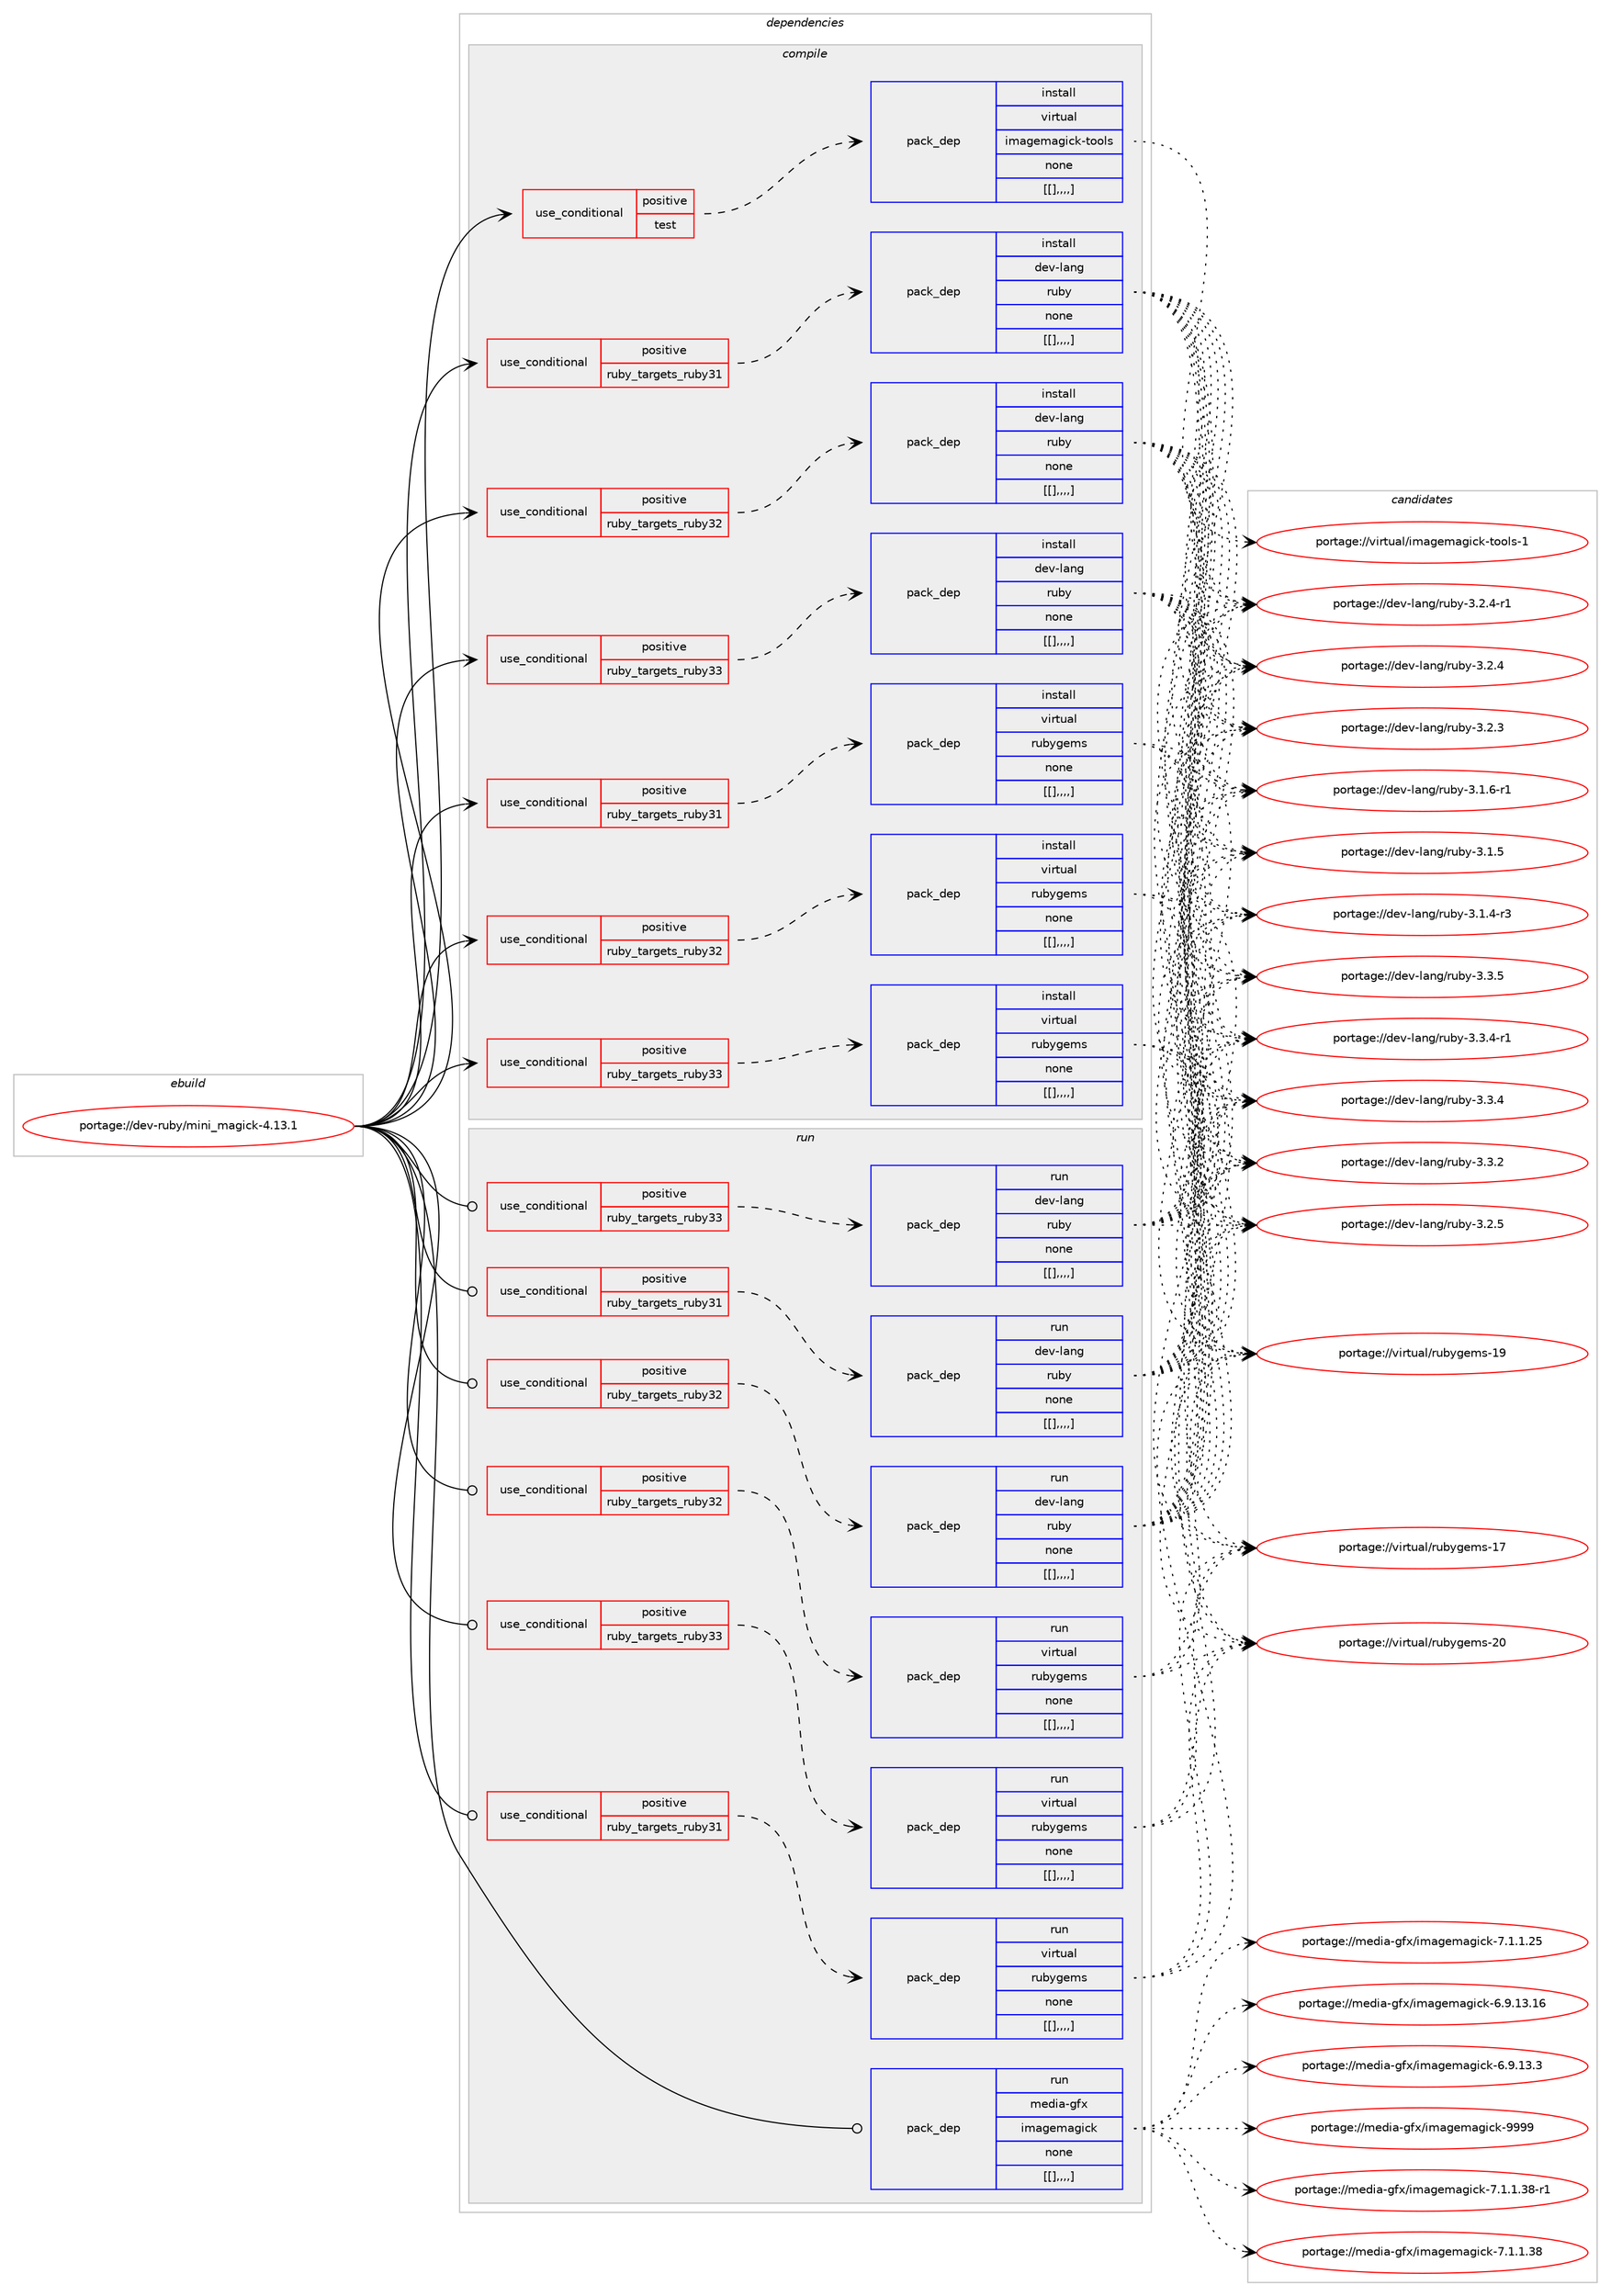 digraph prolog {

# *************
# Graph options
# *************

newrank=true;
concentrate=true;
compound=true;
graph [rankdir=LR,fontname=Helvetica,fontsize=10,ranksep=1.5];#, ranksep=2.5, nodesep=0.2];
edge  [arrowhead=vee];
node  [fontname=Helvetica,fontsize=10];

# **********
# The ebuild
# **********

subgraph cluster_leftcol {
color=gray;
label=<<i>ebuild</i>>;
id [label="portage://dev-ruby/mini_magick-4.13.1", color=red, width=4, href="../dev-ruby/mini_magick-4.13.1.svg"];
}

# ****************
# The dependencies
# ****************

subgraph cluster_midcol {
color=gray;
label=<<i>dependencies</i>>;
subgraph cluster_compile {
fillcolor="#eeeeee";
style=filled;
label=<<i>compile</i>>;
subgraph cond52012 {
dependency193031 [label=<<TABLE BORDER="0" CELLBORDER="1" CELLSPACING="0" CELLPADDING="4"><TR><TD ROWSPAN="3" CELLPADDING="10">use_conditional</TD></TR><TR><TD>positive</TD></TR><TR><TD>ruby_targets_ruby31</TD></TR></TABLE>>, shape=none, color=red];
subgraph pack139688 {
dependency193032 [label=<<TABLE BORDER="0" CELLBORDER="1" CELLSPACING="0" CELLPADDING="4" WIDTH="220"><TR><TD ROWSPAN="6" CELLPADDING="30">pack_dep</TD></TR><TR><TD WIDTH="110">install</TD></TR><TR><TD>dev-lang</TD></TR><TR><TD>ruby</TD></TR><TR><TD>none</TD></TR><TR><TD>[[],,,,]</TD></TR></TABLE>>, shape=none, color=blue];
}
dependency193031:e -> dependency193032:w [weight=20,style="dashed",arrowhead="vee"];
}
id:e -> dependency193031:w [weight=20,style="solid",arrowhead="vee"];
subgraph cond52013 {
dependency193033 [label=<<TABLE BORDER="0" CELLBORDER="1" CELLSPACING="0" CELLPADDING="4"><TR><TD ROWSPAN="3" CELLPADDING="10">use_conditional</TD></TR><TR><TD>positive</TD></TR><TR><TD>ruby_targets_ruby31</TD></TR></TABLE>>, shape=none, color=red];
subgraph pack139689 {
dependency193034 [label=<<TABLE BORDER="0" CELLBORDER="1" CELLSPACING="0" CELLPADDING="4" WIDTH="220"><TR><TD ROWSPAN="6" CELLPADDING="30">pack_dep</TD></TR><TR><TD WIDTH="110">install</TD></TR><TR><TD>virtual</TD></TR><TR><TD>rubygems</TD></TR><TR><TD>none</TD></TR><TR><TD>[[],,,,]</TD></TR></TABLE>>, shape=none, color=blue];
}
dependency193033:e -> dependency193034:w [weight=20,style="dashed",arrowhead="vee"];
}
id:e -> dependency193033:w [weight=20,style="solid",arrowhead="vee"];
subgraph cond52014 {
dependency193035 [label=<<TABLE BORDER="0" CELLBORDER="1" CELLSPACING="0" CELLPADDING="4"><TR><TD ROWSPAN="3" CELLPADDING="10">use_conditional</TD></TR><TR><TD>positive</TD></TR><TR><TD>ruby_targets_ruby32</TD></TR></TABLE>>, shape=none, color=red];
subgraph pack139690 {
dependency193036 [label=<<TABLE BORDER="0" CELLBORDER="1" CELLSPACING="0" CELLPADDING="4" WIDTH="220"><TR><TD ROWSPAN="6" CELLPADDING="30">pack_dep</TD></TR><TR><TD WIDTH="110">install</TD></TR><TR><TD>dev-lang</TD></TR><TR><TD>ruby</TD></TR><TR><TD>none</TD></TR><TR><TD>[[],,,,]</TD></TR></TABLE>>, shape=none, color=blue];
}
dependency193035:e -> dependency193036:w [weight=20,style="dashed",arrowhead="vee"];
}
id:e -> dependency193035:w [weight=20,style="solid",arrowhead="vee"];
subgraph cond52015 {
dependency193037 [label=<<TABLE BORDER="0" CELLBORDER="1" CELLSPACING="0" CELLPADDING="4"><TR><TD ROWSPAN="3" CELLPADDING="10">use_conditional</TD></TR><TR><TD>positive</TD></TR><TR><TD>ruby_targets_ruby32</TD></TR></TABLE>>, shape=none, color=red];
subgraph pack139691 {
dependency193038 [label=<<TABLE BORDER="0" CELLBORDER="1" CELLSPACING="0" CELLPADDING="4" WIDTH="220"><TR><TD ROWSPAN="6" CELLPADDING="30">pack_dep</TD></TR><TR><TD WIDTH="110">install</TD></TR><TR><TD>virtual</TD></TR><TR><TD>rubygems</TD></TR><TR><TD>none</TD></TR><TR><TD>[[],,,,]</TD></TR></TABLE>>, shape=none, color=blue];
}
dependency193037:e -> dependency193038:w [weight=20,style="dashed",arrowhead="vee"];
}
id:e -> dependency193037:w [weight=20,style="solid",arrowhead="vee"];
subgraph cond52016 {
dependency193039 [label=<<TABLE BORDER="0" CELLBORDER="1" CELLSPACING="0" CELLPADDING="4"><TR><TD ROWSPAN="3" CELLPADDING="10">use_conditional</TD></TR><TR><TD>positive</TD></TR><TR><TD>ruby_targets_ruby33</TD></TR></TABLE>>, shape=none, color=red];
subgraph pack139692 {
dependency193040 [label=<<TABLE BORDER="0" CELLBORDER="1" CELLSPACING="0" CELLPADDING="4" WIDTH="220"><TR><TD ROWSPAN="6" CELLPADDING="30">pack_dep</TD></TR><TR><TD WIDTH="110">install</TD></TR><TR><TD>dev-lang</TD></TR><TR><TD>ruby</TD></TR><TR><TD>none</TD></TR><TR><TD>[[],,,,]</TD></TR></TABLE>>, shape=none, color=blue];
}
dependency193039:e -> dependency193040:w [weight=20,style="dashed",arrowhead="vee"];
}
id:e -> dependency193039:w [weight=20,style="solid",arrowhead="vee"];
subgraph cond52017 {
dependency193041 [label=<<TABLE BORDER="0" CELLBORDER="1" CELLSPACING="0" CELLPADDING="4"><TR><TD ROWSPAN="3" CELLPADDING="10">use_conditional</TD></TR><TR><TD>positive</TD></TR><TR><TD>ruby_targets_ruby33</TD></TR></TABLE>>, shape=none, color=red];
subgraph pack139693 {
dependency193042 [label=<<TABLE BORDER="0" CELLBORDER="1" CELLSPACING="0" CELLPADDING="4" WIDTH="220"><TR><TD ROWSPAN="6" CELLPADDING="30">pack_dep</TD></TR><TR><TD WIDTH="110">install</TD></TR><TR><TD>virtual</TD></TR><TR><TD>rubygems</TD></TR><TR><TD>none</TD></TR><TR><TD>[[],,,,]</TD></TR></TABLE>>, shape=none, color=blue];
}
dependency193041:e -> dependency193042:w [weight=20,style="dashed",arrowhead="vee"];
}
id:e -> dependency193041:w [weight=20,style="solid",arrowhead="vee"];
subgraph cond52018 {
dependency193043 [label=<<TABLE BORDER="0" CELLBORDER="1" CELLSPACING="0" CELLPADDING="4"><TR><TD ROWSPAN="3" CELLPADDING="10">use_conditional</TD></TR><TR><TD>positive</TD></TR><TR><TD>test</TD></TR></TABLE>>, shape=none, color=red];
subgraph pack139694 {
dependency193044 [label=<<TABLE BORDER="0" CELLBORDER="1" CELLSPACING="0" CELLPADDING="4" WIDTH="220"><TR><TD ROWSPAN="6" CELLPADDING="30">pack_dep</TD></TR><TR><TD WIDTH="110">install</TD></TR><TR><TD>virtual</TD></TR><TR><TD>imagemagick-tools</TD></TR><TR><TD>none</TD></TR><TR><TD>[[],,,,]</TD></TR></TABLE>>, shape=none, color=blue];
}
dependency193043:e -> dependency193044:w [weight=20,style="dashed",arrowhead="vee"];
}
id:e -> dependency193043:w [weight=20,style="solid",arrowhead="vee"];
}
subgraph cluster_compileandrun {
fillcolor="#eeeeee";
style=filled;
label=<<i>compile and run</i>>;
}
subgraph cluster_run {
fillcolor="#eeeeee";
style=filled;
label=<<i>run</i>>;
subgraph cond52019 {
dependency193045 [label=<<TABLE BORDER="0" CELLBORDER="1" CELLSPACING="0" CELLPADDING="4"><TR><TD ROWSPAN="3" CELLPADDING="10">use_conditional</TD></TR><TR><TD>positive</TD></TR><TR><TD>ruby_targets_ruby31</TD></TR></TABLE>>, shape=none, color=red];
subgraph pack139695 {
dependency193046 [label=<<TABLE BORDER="0" CELLBORDER="1" CELLSPACING="0" CELLPADDING="4" WIDTH="220"><TR><TD ROWSPAN="6" CELLPADDING="30">pack_dep</TD></TR><TR><TD WIDTH="110">run</TD></TR><TR><TD>dev-lang</TD></TR><TR><TD>ruby</TD></TR><TR><TD>none</TD></TR><TR><TD>[[],,,,]</TD></TR></TABLE>>, shape=none, color=blue];
}
dependency193045:e -> dependency193046:w [weight=20,style="dashed",arrowhead="vee"];
}
id:e -> dependency193045:w [weight=20,style="solid",arrowhead="odot"];
subgraph cond52020 {
dependency193047 [label=<<TABLE BORDER="0" CELLBORDER="1" CELLSPACING="0" CELLPADDING="4"><TR><TD ROWSPAN="3" CELLPADDING="10">use_conditional</TD></TR><TR><TD>positive</TD></TR><TR><TD>ruby_targets_ruby31</TD></TR></TABLE>>, shape=none, color=red];
subgraph pack139696 {
dependency193048 [label=<<TABLE BORDER="0" CELLBORDER="1" CELLSPACING="0" CELLPADDING="4" WIDTH="220"><TR><TD ROWSPAN="6" CELLPADDING="30">pack_dep</TD></TR><TR><TD WIDTH="110">run</TD></TR><TR><TD>virtual</TD></TR><TR><TD>rubygems</TD></TR><TR><TD>none</TD></TR><TR><TD>[[],,,,]</TD></TR></TABLE>>, shape=none, color=blue];
}
dependency193047:e -> dependency193048:w [weight=20,style="dashed",arrowhead="vee"];
}
id:e -> dependency193047:w [weight=20,style="solid",arrowhead="odot"];
subgraph cond52021 {
dependency193049 [label=<<TABLE BORDER="0" CELLBORDER="1" CELLSPACING="0" CELLPADDING="4"><TR><TD ROWSPAN="3" CELLPADDING="10">use_conditional</TD></TR><TR><TD>positive</TD></TR><TR><TD>ruby_targets_ruby32</TD></TR></TABLE>>, shape=none, color=red];
subgraph pack139697 {
dependency193050 [label=<<TABLE BORDER="0" CELLBORDER="1" CELLSPACING="0" CELLPADDING="4" WIDTH="220"><TR><TD ROWSPAN="6" CELLPADDING="30">pack_dep</TD></TR><TR><TD WIDTH="110">run</TD></TR><TR><TD>dev-lang</TD></TR><TR><TD>ruby</TD></TR><TR><TD>none</TD></TR><TR><TD>[[],,,,]</TD></TR></TABLE>>, shape=none, color=blue];
}
dependency193049:e -> dependency193050:w [weight=20,style="dashed",arrowhead="vee"];
}
id:e -> dependency193049:w [weight=20,style="solid",arrowhead="odot"];
subgraph cond52022 {
dependency193051 [label=<<TABLE BORDER="0" CELLBORDER="1" CELLSPACING="0" CELLPADDING="4"><TR><TD ROWSPAN="3" CELLPADDING="10">use_conditional</TD></TR><TR><TD>positive</TD></TR><TR><TD>ruby_targets_ruby32</TD></TR></TABLE>>, shape=none, color=red];
subgraph pack139698 {
dependency193052 [label=<<TABLE BORDER="0" CELLBORDER="1" CELLSPACING="0" CELLPADDING="4" WIDTH="220"><TR><TD ROWSPAN="6" CELLPADDING="30">pack_dep</TD></TR><TR><TD WIDTH="110">run</TD></TR><TR><TD>virtual</TD></TR><TR><TD>rubygems</TD></TR><TR><TD>none</TD></TR><TR><TD>[[],,,,]</TD></TR></TABLE>>, shape=none, color=blue];
}
dependency193051:e -> dependency193052:w [weight=20,style="dashed",arrowhead="vee"];
}
id:e -> dependency193051:w [weight=20,style="solid",arrowhead="odot"];
subgraph cond52023 {
dependency193053 [label=<<TABLE BORDER="0" CELLBORDER="1" CELLSPACING="0" CELLPADDING="4"><TR><TD ROWSPAN="3" CELLPADDING="10">use_conditional</TD></TR><TR><TD>positive</TD></TR><TR><TD>ruby_targets_ruby33</TD></TR></TABLE>>, shape=none, color=red];
subgraph pack139699 {
dependency193054 [label=<<TABLE BORDER="0" CELLBORDER="1" CELLSPACING="0" CELLPADDING="4" WIDTH="220"><TR><TD ROWSPAN="6" CELLPADDING="30">pack_dep</TD></TR><TR><TD WIDTH="110">run</TD></TR><TR><TD>dev-lang</TD></TR><TR><TD>ruby</TD></TR><TR><TD>none</TD></TR><TR><TD>[[],,,,]</TD></TR></TABLE>>, shape=none, color=blue];
}
dependency193053:e -> dependency193054:w [weight=20,style="dashed",arrowhead="vee"];
}
id:e -> dependency193053:w [weight=20,style="solid",arrowhead="odot"];
subgraph cond52024 {
dependency193055 [label=<<TABLE BORDER="0" CELLBORDER="1" CELLSPACING="0" CELLPADDING="4"><TR><TD ROWSPAN="3" CELLPADDING="10">use_conditional</TD></TR><TR><TD>positive</TD></TR><TR><TD>ruby_targets_ruby33</TD></TR></TABLE>>, shape=none, color=red];
subgraph pack139700 {
dependency193056 [label=<<TABLE BORDER="0" CELLBORDER="1" CELLSPACING="0" CELLPADDING="4" WIDTH="220"><TR><TD ROWSPAN="6" CELLPADDING="30">pack_dep</TD></TR><TR><TD WIDTH="110">run</TD></TR><TR><TD>virtual</TD></TR><TR><TD>rubygems</TD></TR><TR><TD>none</TD></TR><TR><TD>[[],,,,]</TD></TR></TABLE>>, shape=none, color=blue];
}
dependency193055:e -> dependency193056:w [weight=20,style="dashed",arrowhead="vee"];
}
id:e -> dependency193055:w [weight=20,style="solid",arrowhead="odot"];
subgraph pack139701 {
dependency193057 [label=<<TABLE BORDER="0" CELLBORDER="1" CELLSPACING="0" CELLPADDING="4" WIDTH="220"><TR><TD ROWSPAN="6" CELLPADDING="30">pack_dep</TD></TR><TR><TD WIDTH="110">run</TD></TR><TR><TD>media-gfx</TD></TR><TR><TD>imagemagick</TD></TR><TR><TD>none</TD></TR><TR><TD>[[],,,,]</TD></TR></TABLE>>, shape=none, color=blue];
}
id:e -> dependency193057:w [weight=20,style="solid",arrowhead="odot"];
}
}

# **************
# The candidates
# **************

subgraph cluster_choices {
rank=same;
color=gray;
label=<<i>candidates</i>>;

subgraph choice139688 {
color=black;
nodesep=1;
choice10010111845108971101034711411798121455146514653 [label="portage://dev-lang/ruby-3.3.5", color=red, width=4,href="../dev-lang/ruby-3.3.5.svg"];
choice100101118451089711010347114117981214551465146524511449 [label="portage://dev-lang/ruby-3.3.4-r1", color=red, width=4,href="../dev-lang/ruby-3.3.4-r1.svg"];
choice10010111845108971101034711411798121455146514652 [label="portage://dev-lang/ruby-3.3.4", color=red, width=4,href="../dev-lang/ruby-3.3.4.svg"];
choice10010111845108971101034711411798121455146514650 [label="portage://dev-lang/ruby-3.3.2", color=red, width=4,href="../dev-lang/ruby-3.3.2.svg"];
choice10010111845108971101034711411798121455146504653 [label="portage://dev-lang/ruby-3.2.5", color=red, width=4,href="../dev-lang/ruby-3.2.5.svg"];
choice100101118451089711010347114117981214551465046524511449 [label="portage://dev-lang/ruby-3.2.4-r1", color=red, width=4,href="../dev-lang/ruby-3.2.4-r1.svg"];
choice10010111845108971101034711411798121455146504652 [label="portage://dev-lang/ruby-3.2.4", color=red, width=4,href="../dev-lang/ruby-3.2.4.svg"];
choice10010111845108971101034711411798121455146504651 [label="portage://dev-lang/ruby-3.2.3", color=red, width=4,href="../dev-lang/ruby-3.2.3.svg"];
choice100101118451089711010347114117981214551464946544511449 [label="portage://dev-lang/ruby-3.1.6-r1", color=red, width=4,href="../dev-lang/ruby-3.1.6-r1.svg"];
choice10010111845108971101034711411798121455146494653 [label="portage://dev-lang/ruby-3.1.5", color=red, width=4,href="../dev-lang/ruby-3.1.5.svg"];
choice100101118451089711010347114117981214551464946524511451 [label="portage://dev-lang/ruby-3.1.4-r3", color=red, width=4,href="../dev-lang/ruby-3.1.4-r3.svg"];
dependency193032:e -> choice10010111845108971101034711411798121455146514653:w [style=dotted,weight="100"];
dependency193032:e -> choice100101118451089711010347114117981214551465146524511449:w [style=dotted,weight="100"];
dependency193032:e -> choice10010111845108971101034711411798121455146514652:w [style=dotted,weight="100"];
dependency193032:e -> choice10010111845108971101034711411798121455146514650:w [style=dotted,weight="100"];
dependency193032:e -> choice10010111845108971101034711411798121455146504653:w [style=dotted,weight="100"];
dependency193032:e -> choice100101118451089711010347114117981214551465046524511449:w [style=dotted,weight="100"];
dependency193032:e -> choice10010111845108971101034711411798121455146504652:w [style=dotted,weight="100"];
dependency193032:e -> choice10010111845108971101034711411798121455146504651:w [style=dotted,weight="100"];
dependency193032:e -> choice100101118451089711010347114117981214551464946544511449:w [style=dotted,weight="100"];
dependency193032:e -> choice10010111845108971101034711411798121455146494653:w [style=dotted,weight="100"];
dependency193032:e -> choice100101118451089711010347114117981214551464946524511451:w [style=dotted,weight="100"];
}
subgraph choice139689 {
color=black;
nodesep=1;
choice118105114116117971084711411798121103101109115455048 [label="portage://virtual/rubygems-20", color=red, width=4,href="../virtual/rubygems-20.svg"];
choice118105114116117971084711411798121103101109115454957 [label="portage://virtual/rubygems-19", color=red, width=4,href="../virtual/rubygems-19.svg"];
choice118105114116117971084711411798121103101109115454955 [label="portage://virtual/rubygems-17", color=red, width=4,href="../virtual/rubygems-17.svg"];
dependency193034:e -> choice118105114116117971084711411798121103101109115455048:w [style=dotted,weight="100"];
dependency193034:e -> choice118105114116117971084711411798121103101109115454957:w [style=dotted,weight="100"];
dependency193034:e -> choice118105114116117971084711411798121103101109115454955:w [style=dotted,weight="100"];
}
subgraph choice139690 {
color=black;
nodesep=1;
choice10010111845108971101034711411798121455146514653 [label="portage://dev-lang/ruby-3.3.5", color=red, width=4,href="../dev-lang/ruby-3.3.5.svg"];
choice100101118451089711010347114117981214551465146524511449 [label="portage://dev-lang/ruby-3.3.4-r1", color=red, width=4,href="../dev-lang/ruby-3.3.4-r1.svg"];
choice10010111845108971101034711411798121455146514652 [label="portage://dev-lang/ruby-3.3.4", color=red, width=4,href="../dev-lang/ruby-3.3.4.svg"];
choice10010111845108971101034711411798121455146514650 [label="portage://dev-lang/ruby-3.3.2", color=red, width=4,href="../dev-lang/ruby-3.3.2.svg"];
choice10010111845108971101034711411798121455146504653 [label="portage://dev-lang/ruby-3.2.5", color=red, width=4,href="../dev-lang/ruby-3.2.5.svg"];
choice100101118451089711010347114117981214551465046524511449 [label="portage://dev-lang/ruby-3.2.4-r1", color=red, width=4,href="../dev-lang/ruby-3.2.4-r1.svg"];
choice10010111845108971101034711411798121455146504652 [label="portage://dev-lang/ruby-3.2.4", color=red, width=4,href="../dev-lang/ruby-3.2.4.svg"];
choice10010111845108971101034711411798121455146504651 [label="portage://dev-lang/ruby-3.2.3", color=red, width=4,href="../dev-lang/ruby-3.2.3.svg"];
choice100101118451089711010347114117981214551464946544511449 [label="portage://dev-lang/ruby-3.1.6-r1", color=red, width=4,href="../dev-lang/ruby-3.1.6-r1.svg"];
choice10010111845108971101034711411798121455146494653 [label="portage://dev-lang/ruby-3.1.5", color=red, width=4,href="../dev-lang/ruby-3.1.5.svg"];
choice100101118451089711010347114117981214551464946524511451 [label="portage://dev-lang/ruby-3.1.4-r3", color=red, width=4,href="../dev-lang/ruby-3.1.4-r3.svg"];
dependency193036:e -> choice10010111845108971101034711411798121455146514653:w [style=dotted,weight="100"];
dependency193036:e -> choice100101118451089711010347114117981214551465146524511449:w [style=dotted,weight="100"];
dependency193036:e -> choice10010111845108971101034711411798121455146514652:w [style=dotted,weight="100"];
dependency193036:e -> choice10010111845108971101034711411798121455146514650:w [style=dotted,weight="100"];
dependency193036:e -> choice10010111845108971101034711411798121455146504653:w [style=dotted,weight="100"];
dependency193036:e -> choice100101118451089711010347114117981214551465046524511449:w [style=dotted,weight="100"];
dependency193036:e -> choice10010111845108971101034711411798121455146504652:w [style=dotted,weight="100"];
dependency193036:e -> choice10010111845108971101034711411798121455146504651:w [style=dotted,weight="100"];
dependency193036:e -> choice100101118451089711010347114117981214551464946544511449:w [style=dotted,weight="100"];
dependency193036:e -> choice10010111845108971101034711411798121455146494653:w [style=dotted,weight="100"];
dependency193036:e -> choice100101118451089711010347114117981214551464946524511451:w [style=dotted,weight="100"];
}
subgraph choice139691 {
color=black;
nodesep=1;
choice118105114116117971084711411798121103101109115455048 [label="portage://virtual/rubygems-20", color=red, width=4,href="../virtual/rubygems-20.svg"];
choice118105114116117971084711411798121103101109115454957 [label="portage://virtual/rubygems-19", color=red, width=4,href="../virtual/rubygems-19.svg"];
choice118105114116117971084711411798121103101109115454955 [label="portage://virtual/rubygems-17", color=red, width=4,href="../virtual/rubygems-17.svg"];
dependency193038:e -> choice118105114116117971084711411798121103101109115455048:w [style=dotted,weight="100"];
dependency193038:e -> choice118105114116117971084711411798121103101109115454957:w [style=dotted,weight="100"];
dependency193038:e -> choice118105114116117971084711411798121103101109115454955:w [style=dotted,weight="100"];
}
subgraph choice139692 {
color=black;
nodesep=1;
choice10010111845108971101034711411798121455146514653 [label="portage://dev-lang/ruby-3.3.5", color=red, width=4,href="../dev-lang/ruby-3.3.5.svg"];
choice100101118451089711010347114117981214551465146524511449 [label="portage://dev-lang/ruby-3.3.4-r1", color=red, width=4,href="../dev-lang/ruby-3.3.4-r1.svg"];
choice10010111845108971101034711411798121455146514652 [label="portage://dev-lang/ruby-3.3.4", color=red, width=4,href="../dev-lang/ruby-3.3.4.svg"];
choice10010111845108971101034711411798121455146514650 [label="portage://dev-lang/ruby-3.3.2", color=red, width=4,href="../dev-lang/ruby-3.3.2.svg"];
choice10010111845108971101034711411798121455146504653 [label="portage://dev-lang/ruby-3.2.5", color=red, width=4,href="../dev-lang/ruby-3.2.5.svg"];
choice100101118451089711010347114117981214551465046524511449 [label="portage://dev-lang/ruby-3.2.4-r1", color=red, width=4,href="../dev-lang/ruby-3.2.4-r1.svg"];
choice10010111845108971101034711411798121455146504652 [label="portage://dev-lang/ruby-3.2.4", color=red, width=4,href="../dev-lang/ruby-3.2.4.svg"];
choice10010111845108971101034711411798121455146504651 [label="portage://dev-lang/ruby-3.2.3", color=red, width=4,href="../dev-lang/ruby-3.2.3.svg"];
choice100101118451089711010347114117981214551464946544511449 [label="portage://dev-lang/ruby-3.1.6-r1", color=red, width=4,href="../dev-lang/ruby-3.1.6-r1.svg"];
choice10010111845108971101034711411798121455146494653 [label="portage://dev-lang/ruby-3.1.5", color=red, width=4,href="../dev-lang/ruby-3.1.5.svg"];
choice100101118451089711010347114117981214551464946524511451 [label="portage://dev-lang/ruby-3.1.4-r3", color=red, width=4,href="../dev-lang/ruby-3.1.4-r3.svg"];
dependency193040:e -> choice10010111845108971101034711411798121455146514653:w [style=dotted,weight="100"];
dependency193040:e -> choice100101118451089711010347114117981214551465146524511449:w [style=dotted,weight="100"];
dependency193040:e -> choice10010111845108971101034711411798121455146514652:w [style=dotted,weight="100"];
dependency193040:e -> choice10010111845108971101034711411798121455146514650:w [style=dotted,weight="100"];
dependency193040:e -> choice10010111845108971101034711411798121455146504653:w [style=dotted,weight="100"];
dependency193040:e -> choice100101118451089711010347114117981214551465046524511449:w [style=dotted,weight="100"];
dependency193040:e -> choice10010111845108971101034711411798121455146504652:w [style=dotted,weight="100"];
dependency193040:e -> choice10010111845108971101034711411798121455146504651:w [style=dotted,weight="100"];
dependency193040:e -> choice100101118451089711010347114117981214551464946544511449:w [style=dotted,weight="100"];
dependency193040:e -> choice10010111845108971101034711411798121455146494653:w [style=dotted,weight="100"];
dependency193040:e -> choice100101118451089711010347114117981214551464946524511451:w [style=dotted,weight="100"];
}
subgraph choice139693 {
color=black;
nodesep=1;
choice118105114116117971084711411798121103101109115455048 [label="portage://virtual/rubygems-20", color=red, width=4,href="../virtual/rubygems-20.svg"];
choice118105114116117971084711411798121103101109115454957 [label="portage://virtual/rubygems-19", color=red, width=4,href="../virtual/rubygems-19.svg"];
choice118105114116117971084711411798121103101109115454955 [label="portage://virtual/rubygems-17", color=red, width=4,href="../virtual/rubygems-17.svg"];
dependency193042:e -> choice118105114116117971084711411798121103101109115455048:w [style=dotted,weight="100"];
dependency193042:e -> choice118105114116117971084711411798121103101109115454957:w [style=dotted,weight="100"];
dependency193042:e -> choice118105114116117971084711411798121103101109115454955:w [style=dotted,weight="100"];
}
subgraph choice139694 {
color=black;
nodesep=1;
choice1181051141161179710847105109971031011099710310599107451161111111081154549 [label="portage://virtual/imagemagick-tools-1", color=red, width=4,href="../virtual/imagemagick-tools-1.svg"];
dependency193044:e -> choice1181051141161179710847105109971031011099710310599107451161111111081154549:w [style=dotted,weight="100"];
}
subgraph choice139695 {
color=black;
nodesep=1;
choice10010111845108971101034711411798121455146514653 [label="portage://dev-lang/ruby-3.3.5", color=red, width=4,href="../dev-lang/ruby-3.3.5.svg"];
choice100101118451089711010347114117981214551465146524511449 [label="portage://dev-lang/ruby-3.3.4-r1", color=red, width=4,href="../dev-lang/ruby-3.3.4-r1.svg"];
choice10010111845108971101034711411798121455146514652 [label="portage://dev-lang/ruby-3.3.4", color=red, width=4,href="../dev-lang/ruby-3.3.4.svg"];
choice10010111845108971101034711411798121455146514650 [label="portage://dev-lang/ruby-3.3.2", color=red, width=4,href="../dev-lang/ruby-3.3.2.svg"];
choice10010111845108971101034711411798121455146504653 [label="portage://dev-lang/ruby-3.2.5", color=red, width=4,href="../dev-lang/ruby-3.2.5.svg"];
choice100101118451089711010347114117981214551465046524511449 [label="portage://dev-lang/ruby-3.2.4-r1", color=red, width=4,href="../dev-lang/ruby-3.2.4-r1.svg"];
choice10010111845108971101034711411798121455146504652 [label="portage://dev-lang/ruby-3.2.4", color=red, width=4,href="../dev-lang/ruby-3.2.4.svg"];
choice10010111845108971101034711411798121455146504651 [label="portage://dev-lang/ruby-3.2.3", color=red, width=4,href="../dev-lang/ruby-3.2.3.svg"];
choice100101118451089711010347114117981214551464946544511449 [label="portage://dev-lang/ruby-3.1.6-r1", color=red, width=4,href="../dev-lang/ruby-3.1.6-r1.svg"];
choice10010111845108971101034711411798121455146494653 [label="portage://dev-lang/ruby-3.1.5", color=red, width=4,href="../dev-lang/ruby-3.1.5.svg"];
choice100101118451089711010347114117981214551464946524511451 [label="portage://dev-lang/ruby-3.1.4-r3", color=red, width=4,href="../dev-lang/ruby-3.1.4-r3.svg"];
dependency193046:e -> choice10010111845108971101034711411798121455146514653:w [style=dotted,weight="100"];
dependency193046:e -> choice100101118451089711010347114117981214551465146524511449:w [style=dotted,weight="100"];
dependency193046:e -> choice10010111845108971101034711411798121455146514652:w [style=dotted,weight="100"];
dependency193046:e -> choice10010111845108971101034711411798121455146514650:w [style=dotted,weight="100"];
dependency193046:e -> choice10010111845108971101034711411798121455146504653:w [style=dotted,weight="100"];
dependency193046:e -> choice100101118451089711010347114117981214551465046524511449:w [style=dotted,weight="100"];
dependency193046:e -> choice10010111845108971101034711411798121455146504652:w [style=dotted,weight="100"];
dependency193046:e -> choice10010111845108971101034711411798121455146504651:w [style=dotted,weight="100"];
dependency193046:e -> choice100101118451089711010347114117981214551464946544511449:w [style=dotted,weight="100"];
dependency193046:e -> choice10010111845108971101034711411798121455146494653:w [style=dotted,weight="100"];
dependency193046:e -> choice100101118451089711010347114117981214551464946524511451:w [style=dotted,weight="100"];
}
subgraph choice139696 {
color=black;
nodesep=1;
choice118105114116117971084711411798121103101109115455048 [label="portage://virtual/rubygems-20", color=red, width=4,href="../virtual/rubygems-20.svg"];
choice118105114116117971084711411798121103101109115454957 [label="portage://virtual/rubygems-19", color=red, width=4,href="../virtual/rubygems-19.svg"];
choice118105114116117971084711411798121103101109115454955 [label="portage://virtual/rubygems-17", color=red, width=4,href="../virtual/rubygems-17.svg"];
dependency193048:e -> choice118105114116117971084711411798121103101109115455048:w [style=dotted,weight="100"];
dependency193048:e -> choice118105114116117971084711411798121103101109115454957:w [style=dotted,weight="100"];
dependency193048:e -> choice118105114116117971084711411798121103101109115454955:w [style=dotted,weight="100"];
}
subgraph choice139697 {
color=black;
nodesep=1;
choice10010111845108971101034711411798121455146514653 [label="portage://dev-lang/ruby-3.3.5", color=red, width=4,href="../dev-lang/ruby-3.3.5.svg"];
choice100101118451089711010347114117981214551465146524511449 [label="portage://dev-lang/ruby-3.3.4-r1", color=red, width=4,href="../dev-lang/ruby-3.3.4-r1.svg"];
choice10010111845108971101034711411798121455146514652 [label="portage://dev-lang/ruby-3.3.4", color=red, width=4,href="../dev-lang/ruby-3.3.4.svg"];
choice10010111845108971101034711411798121455146514650 [label="portage://dev-lang/ruby-3.3.2", color=red, width=4,href="../dev-lang/ruby-3.3.2.svg"];
choice10010111845108971101034711411798121455146504653 [label="portage://dev-lang/ruby-3.2.5", color=red, width=4,href="../dev-lang/ruby-3.2.5.svg"];
choice100101118451089711010347114117981214551465046524511449 [label="portage://dev-lang/ruby-3.2.4-r1", color=red, width=4,href="../dev-lang/ruby-3.2.4-r1.svg"];
choice10010111845108971101034711411798121455146504652 [label="portage://dev-lang/ruby-3.2.4", color=red, width=4,href="../dev-lang/ruby-3.2.4.svg"];
choice10010111845108971101034711411798121455146504651 [label="portage://dev-lang/ruby-3.2.3", color=red, width=4,href="../dev-lang/ruby-3.2.3.svg"];
choice100101118451089711010347114117981214551464946544511449 [label="portage://dev-lang/ruby-3.1.6-r1", color=red, width=4,href="../dev-lang/ruby-3.1.6-r1.svg"];
choice10010111845108971101034711411798121455146494653 [label="portage://dev-lang/ruby-3.1.5", color=red, width=4,href="../dev-lang/ruby-3.1.5.svg"];
choice100101118451089711010347114117981214551464946524511451 [label="portage://dev-lang/ruby-3.1.4-r3", color=red, width=4,href="../dev-lang/ruby-3.1.4-r3.svg"];
dependency193050:e -> choice10010111845108971101034711411798121455146514653:w [style=dotted,weight="100"];
dependency193050:e -> choice100101118451089711010347114117981214551465146524511449:w [style=dotted,weight="100"];
dependency193050:e -> choice10010111845108971101034711411798121455146514652:w [style=dotted,weight="100"];
dependency193050:e -> choice10010111845108971101034711411798121455146514650:w [style=dotted,weight="100"];
dependency193050:e -> choice10010111845108971101034711411798121455146504653:w [style=dotted,weight="100"];
dependency193050:e -> choice100101118451089711010347114117981214551465046524511449:w [style=dotted,weight="100"];
dependency193050:e -> choice10010111845108971101034711411798121455146504652:w [style=dotted,weight="100"];
dependency193050:e -> choice10010111845108971101034711411798121455146504651:w [style=dotted,weight="100"];
dependency193050:e -> choice100101118451089711010347114117981214551464946544511449:w [style=dotted,weight="100"];
dependency193050:e -> choice10010111845108971101034711411798121455146494653:w [style=dotted,weight="100"];
dependency193050:e -> choice100101118451089711010347114117981214551464946524511451:w [style=dotted,weight="100"];
}
subgraph choice139698 {
color=black;
nodesep=1;
choice118105114116117971084711411798121103101109115455048 [label="portage://virtual/rubygems-20", color=red, width=4,href="../virtual/rubygems-20.svg"];
choice118105114116117971084711411798121103101109115454957 [label="portage://virtual/rubygems-19", color=red, width=4,href="../virtual/rubygems-19.svg"];
choice118105114116117971084711411798121103101109115454955 [label="portage://virtual/rubygems-17", color=red, width=4,href="../virtual/rubygems-17.svg"];
dependency193052:e -> choice118105114116117971084711411798121103101109115455048:w [style=dotted,weight="100"];
dependency193052:e -> choice118105114116117971084711411798121103101109115454957:w [style=dotted,weight="100"];
dependency193052:e -> choice118105114116117971084711411798121103101109115454955:w [style=dotted,weight="100"];
}
subgraph choice139699 {
color=black;
nodesep=1;
choice10010111845108971101034711411798121455146514653 [label="portage://dev-lang/ruby-3.3.5", color=red, width=4,href="../dev-lang/ruby-3.3.5.svg"];
choice100101118451089711010347114117981214551465146524511449 [label="portage://dev-lang/ruby-3.3.4-r1", color=red, width=4,href="../dev-lang/ruby-3.3.4-r1.svg"];
choice10010111845108971101034711411798121455146514652 [label="portage://dev-lang/ruby-3.3.4", color=red, width=4,href="../dev-lang/ruby-3.3.4.svg"];
choice10010111845108971101034711411798121455146514650 [label="portage://dev-lang/ruby-3.3.2", color=red, width=4,href="../dev-lang/ruby-3.3.2.svg"];
choice10010111845108971101034711411798121455146504653 [label="portage://dev-lang/ruby-3.2.5", color=red, width=4,href="../dev-lang/ruby-3.2.5.svg"];
choice100101118451089711010347114117981214551465046524511449 [label="portage://dev-lang/ruby-3.2.4-r1", color=red, width=4,href="../dev-lang/ruby-3.2.4-r1.svg"];
choice10010111845108971101034711411798121455146504652 [label="portage://dev-lang/ruby-3.2.4", color=red, width=4,href="../dev-lang/ruby-3.2.4.svg"];
choice10010111845108971101034711411798121455146504651 [label="portage://dev-lang/ruby-3.2.3", color=red, width=4,href="../dev-lang/ruby-3.2.3.svg"];
choice100101118451089711010347114117981214551464946544511449 [label="portage://dev-lang/ruby-3.1.6-r1", color=red, width=4,href="../dev-lang/ruby-3.1.6-r1.svg"];
choice10010111845108971101034711411798121455146494653 [label="portage://dev-lang/ruby-3.1.5", color=red, width=4,href="../dev-lang/ruby-3.1.5.svg"];
choice100101118451089711010347114117981214551464946524511451 [label="portage://dev-lang/ruby-3.1.4-r3", color=red, width=4,href="../dev-lang/ruby-3.1.4-r3.svg"];
dependency193054:e -> choice10010111845108971101034711411798121455146514653:w [style=dotted,weight="100"];
dependency193054:e -> choice100101118451089711010347114117981214551465146524511449:w [style=dotted,weight="100"];
dependency193054:e -> choice10010111845108971101034711411798121455146514652:w [style=dotted,weight="100"];
dependency193054:e -> choice10010111845108971101034711411798121455146514650:w [style=dotted,weight="100"];
dependency193054:e -> choice10010111845108971101034711411798121455146504653:w [style=dotted,weight="100"];
dependency193054:e -> choice100101118451089711010347114117981214551465046524511449:w [style=dotted,weight="100"];
dependency193054:e -> choice10010111845108971101034711411798121455146504652:w [style=dotted,weight="100"];
dependency193054:e -> choice10010111845108971101034711411798121455146504651:w [style=dotted,weight="100"];
dependency193054:e -> choice100101118451089711010347114117981214551464946544511449:w [style=dotted,weight="100"];
dependency193054:e -> choice10010111845108971101034711411798121455146494653:w [style=dotted,weight="100"];
dependency193054:e -> choice100101118451089711010347114117981214551464946524511451:w [style=dotted,weight="100"];
}
subgraph choice139700 {
color=black;
nodesep=1;
choice118105114116117971084711411798121103101109115455048 [label="portage://virtual/rubygems-20", color=red, width=4,href="../virtual/rubygems-20.svg"];
choice118105114116117971084711411798121103101109115454957 [label="portage://virtual/rubygems-19", color=red, width=4,href="../virtual/rubygems-19.svg"];
choice118105114116117971084711411798121103101109115454955 [label="portage://virtual/rubygems-17", color=red, width=4,href="../virtual/rubygems-17.svg"];
dependency193056:e -> choice118105114116117971084711411798121103101109115455048:w [style=dotted,weight="100"];
dependency193056:e -> choice118105114116117971084711411798121103101109115454957:w [style=dotted,weight="100"];
dependency193056:e -> choice118105114116117971084711411798121103101109115454955:w [style=dotted,weight="100"];
}
subgraph choice139701 {
color=black;
nodesep=1;
choice1091011001059745103102120471051099710310110997103105991074557575757 [label="portage://media-gfx/imagemagick-9999", color=red, width=4,href="../media-gfx/imagemagick-9999.svg"];
choice1091011001059745103102120471051099710310110997103105991074555464946494651564511449 [label="portage://media-gfx/imagemagick-7.1.1.38-r1", color=red, width=4,href="../media-gfx/imagemagick-7.1.1.38-r1.svg"];
choice109101100105974510310212047105109971031011099710310599107455546494649465156 [label="portage://media-gfx/imagemagick-7.1.1.38", color=red, width=4,href="../media-gfx/imagemagick-7.1.1.38.svg"];
choice109101100105974510310212047105109971031011099710310599107455546494649465053 [label="portage://media-gfx/imagemagick-7.1.1.25", color=red, width=4,href="../media-gfx/imagemagick-7.1.1.25.svg"];
choice10910110010597451031021204710510997103101109971031059910745544657464951464954 [label="portage://media-gfx/imagemagick-6.9.13.16", color=red, width=4,href="../media-gfx/imagemagick-6.9.13.16.svg"];
choice109101100105974510310212047105109971031011099710310599107455446574649514651 [label="portage://media-gfx/imagemagick-6.9.13.3", color=red, width=4,href="../media-gfx/imagemagick-6.9.13.3.svg"];
dependency193057:e -> choice1091011001059745103102120471051099710310110997103105991074557575757:w [style=dotted,weight="100"];
dependency193057:e -> choice1091011001059745103102120471051099710310110997103105991074555464946494651564511449:w [style=dotted,weight="100"];
dependency193057:e -> choice109101100105974510310212047105109971031011099710310599107455546494649465156:w [style=dotted,weight="100"];
dependency193057:e -> choice109101100105974510310212047105109971031011099710310599107455546494649465053:w [style=dotted,weight="100"];
dependency193057:e -> choice10910110010597451031021204710510997103101109971031059910745544657464951464954:w [style=dotted,weight="100"];
dependency193057:e -> choice109101100105974510310212047105109971031011099710310599107455446574649514651:w [style=dotted,weight="100"];
}
}

}
